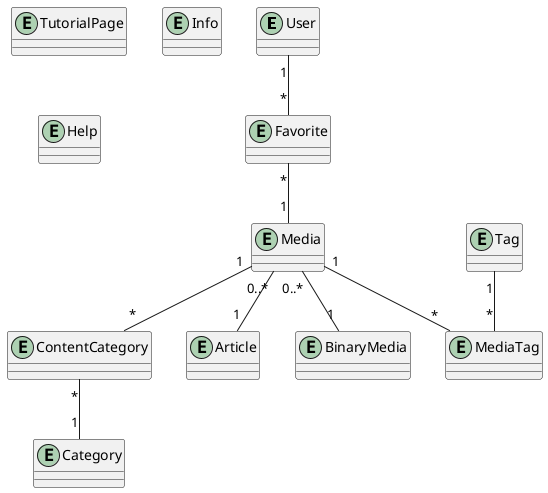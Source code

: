 @startuml
entity User {}
entity Favorite {}
entity Media {}
entity Tag {}
entity Category {}
entity ContentCategory {}
entity Article {}
entity BinaryMedia {}
entity TutorialPage {}
entity Info {}
entity Help {}
entity Tag  {}
entity MediaTag {}

User "1" -- "*" Favorite
Favorite "*" --  "1" Media
Media"0..*" -- "1" Article
Media "0..*" -- "1" BinaryMedia
Media "1" -- "*" ContentCategory
ContentCategory "*" --  "1" Category
Tag "1" -- "*" MediaTag
Media "1" -- "*" MediaTag
@enduml